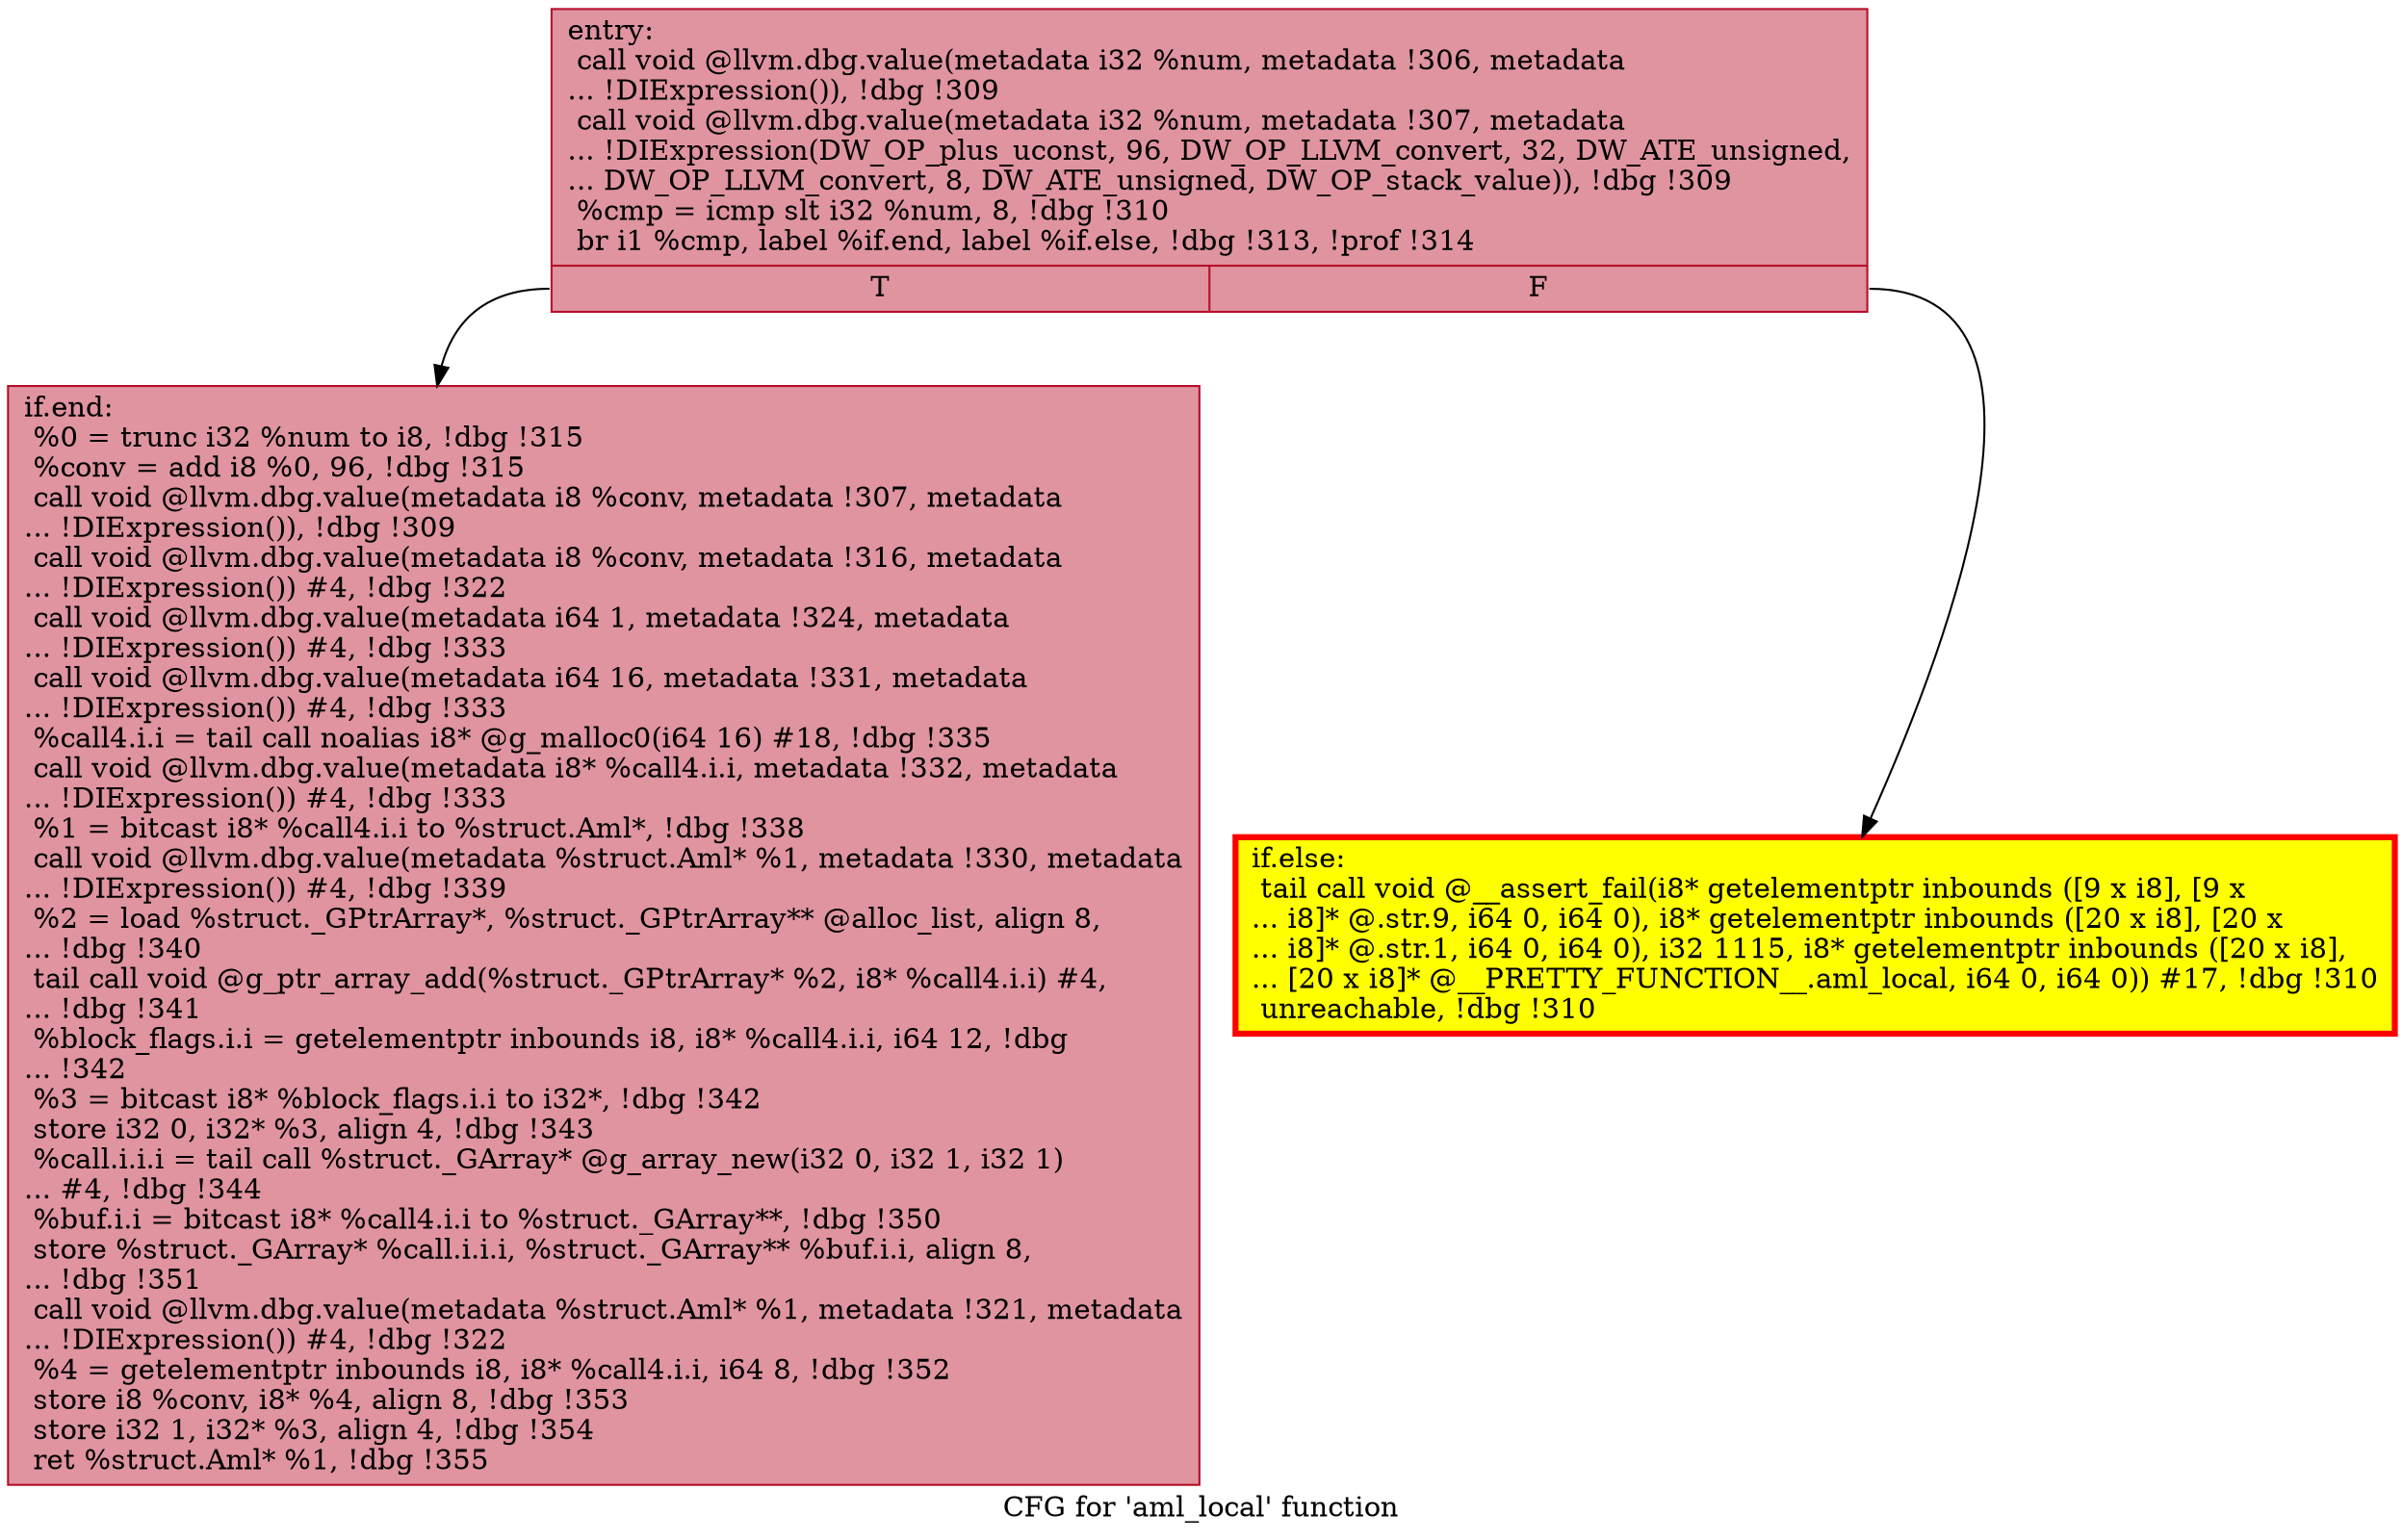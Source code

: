 digraph "CFG for 'aml_local' function" {
	label="CFG for 'aml_local' function";

	Node0x559ed8e24870 [shape=record,color="#b70d28ff", style=filled, fillcolor="#b70d2870",label="{entry:\l  call void @llvm.dbg.value(metadata i32 %num, metadata !306, metadata\l... !DIExpression()), !dbg !309\l  call void @llvm.dbg.value(metadata i32 %num, metadata !307, metadata\l... !DIExpression(DW_OP_plus_uconst, 96, DW_OP_LLVM_convert, 32, DW_ATE_unsigned,\l... DW_OP_LLVM_convert, 8, DW_ATE_unsigned, DW_OP_stack_value)), !dbg !309\l  %cmp = icmp slt i32 %num, 8, !dbg !310\l  br i1 %cmp, label %if.end, label %if.else, !dbg !313, !prof !314\l|{<s0>T|<s1>F}}"];
	Node0x559ed8e24870:s0 -> Node0x559ed8e26be0;
	Node0x559ed8e24870:s1 -> Node0x559ed8e26c50;
	Node0x559ed8e26c50 [shape=record,penwidth=3.0, style="filled", color="red", fillcolor="yellow",label="{if.else:                                          \l  tail call void @__assert_fail(i8* getelementptr inbounds ([9 x i8], [9 x\l... i8]* @.str.9, i64 0, i64 0), i8* getelementptr inbounds ([20 x i8], [20 x\l... i8]* @.str.1, i64 0, i64 0), i32 1115, i8* getelementptr inbounds ([20 x i8],\l... [20 x i8]* @__PRETTY_FUNCTION__.aml_local, i64 0, i64 0)) #17, !dbg !310\l  unreachable, !dbg !310\l}"];
	Node0x559ed8e26be0 [shape=record,color="#b70d28ff", style=filled, fillcolor="#b70d2870",label="{if.end:                                           \l  %0 = trunc i32 %num to i8, !dbg !315\l  %conv = add i8 %0, 96, !dbg !315\l  call void @llvm.dbg.value(metadata i8 %conv, metadata !307, metadata\l... !DIExpression()), !dbg !309\l  call void @llvm.dbg.value(metadata i8 %conv, metadata !316, metadata\l... !DIExpression()) #4, !dbg !322\l  call void @llvm.dbg.value(metadata i64 1, metadata !324, metadata\l... !DIExpression()) #4, !dbg !333\l  call void @llvm.dbg.value(metadata i64 16, metadata !331, metadata\l... !DIExpression()) #4, !dbg !333\l  %call4.i.i = tail call noalias i8* @g_malloc0(i64 16) #18, !dbg !335\l  call void @llvm.dbg.value(metadata i8* %call4.i.i, metadata !332, metadata\l... !DIExpression()) #4, !dbg !333\l  %1 = bitcast i8* %call4.i.i to %struct.Aml*, !dbg !338\l  call void @llvm.dbg.value(metadata %struct.Aml* %1, metadata !330, metadata\l... !DIExpression()) #4, !dbg !339\l  %2 = load %struct._GPtrArray*, %struct._GPtrArray** @alloc_list, align 8,\l... !dbg !340\l  tail call void @g_ptr_array_add(%struct._GPtrArray* %2, i8* %call4.i.i) #4,\l... !dbg !341\l  %block_flags.i.i = getelementptr inbounds i8, i8* %call4.i.i, i64 12, !dbg\l... !342\l  %3 = bitcast i8* %block_flags.i.i to i32*, !dbg !342\l  store i32 0, i32* %3, align 4, !dbg !343\l  %call.i.i.i = tail call %struct._GArray* @g_array_new(i32 0, i32 1, i32 1)\l... #4, !dbg !344\l  %buf.i.i = bitcast i8* %call4.i.i to %struct._GArray**, !dbg !350\l  store %struct._GArray* %call.i.i.i, %struct._GArray** %buf.i.i, align 8,\l... !dbg !351\l  call void @llvm.dbg.value(metadata %struct.Aml* %1, metadata !321, metadata\l... !DIExpression()) #4, !dbg !322\l  %4 = getelementptr inbounds i8, i8* %call4.i.i, i64 8, !dbg !352\l  store i8 %conv, i8* %4, align 8, !dbg !353\l  store i32 1, i32* %3, align 4, !dbg !354\l  ret %struct.Aml* %1, !dbg !355\l}"];
}
